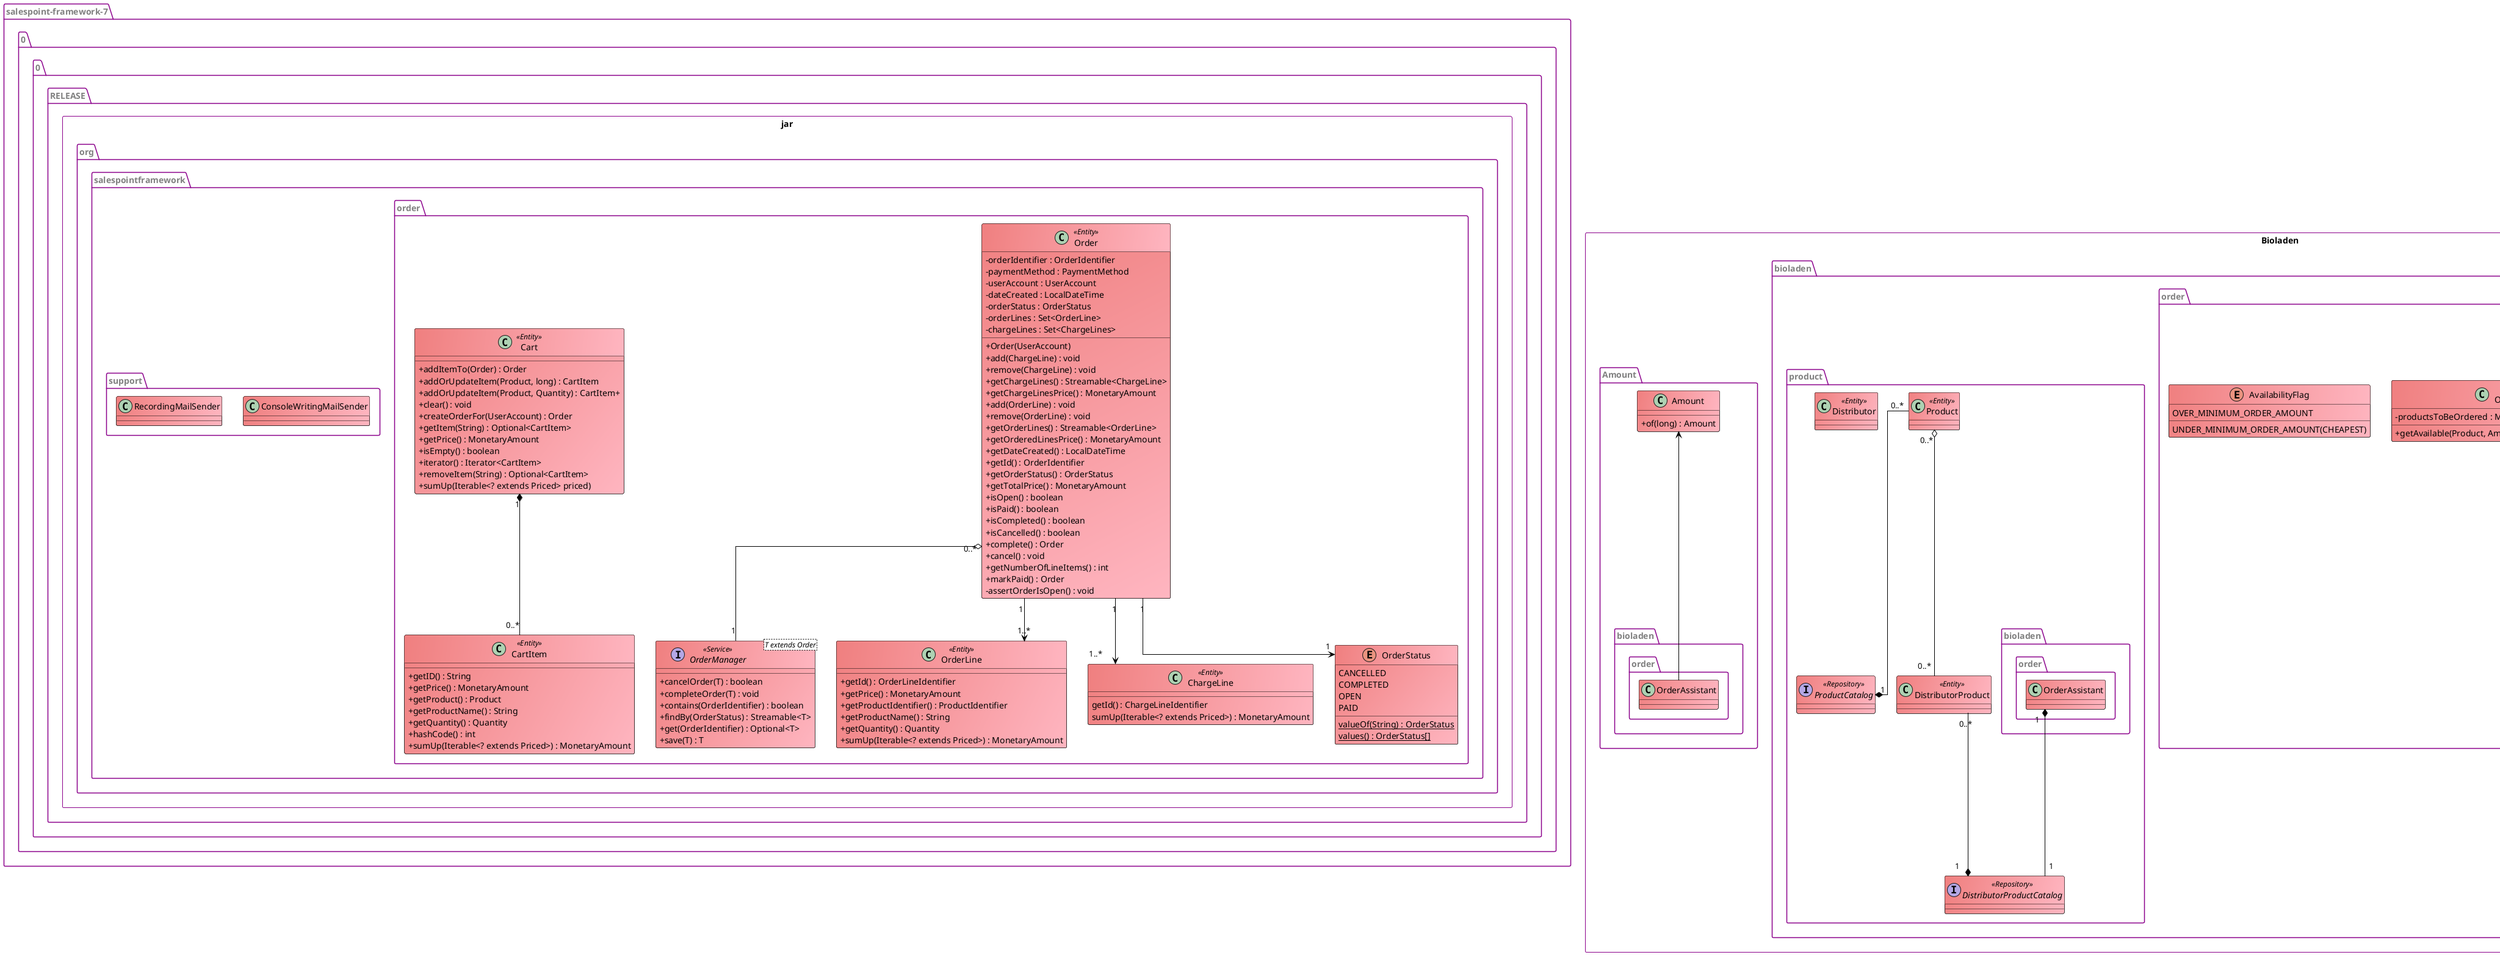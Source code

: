 @startuml

skinparam class {
	BackgroundColor #LightCoral/LightPink
    BorderColor Black
    ArrowColor  Black
}

skinparam package {
    FontColor Grey
    BorderColor DarkMagenta
}

skinparam classAttributeIconSize 0
skinparam linetype ortho

rectangle salespoint-framework-7.0.0.RELEASE.jar {
    namespace org.salespointframework.order {
        interface OrderManager <T extends Order> <<Service>>{
            +cancelOrder(T) : boolean
            +completeOrder(T) : void
            +contains(OrderIdentifier) : boolean
            +findBy(OrderStatus) : Streamable<T>
            +get(OrderIdentifier) : Optional<T>
            +save(T) : T
        }

        class Order <<Entity>>{
            -orderIdentifier : OrderIdentifier
            -paymentMethod : PaymentMethod
            -userAccount : UserAccount
            -dateCreated : LocalDateTime
            -orderStatus : OrderStatus
            -orderLines : Set<OrderLine>
            -chargeLines : Set<ChargeLines>

            +Order(UserAccount)
            +add(ChargeLine) : void
            +remove(ChargeLine) : void
            +getChargeLines() : Streamable<ChargeLine>
            +getChargeLinesPrice() : MonetaryAmount
            +add(OrderLine) : void
            +remove(OrderLine) : void
            +getOrderLines() : Streamable<OrderLine>
            +getOrderedLinesPrice() : MonetaryAmount
            +getDateCreated() : LocalDateTime
            +getId() : OrderIdentifier
            +getOrderStatus() : OrderStatus
            +getTotalPrice() : MonetaryAmount
            +isOpen() : boolean
            +isPaid() : boolean
            +isCompleted() : boolean
            +isCancelled() : boolean
            +complete() : Order
            +cancel() : void
            +getNumberOfLineItems() : int
            +markPaid() : Order
            -assertOrderIsOpen() : void
        }

        class Cart <<Entity>>{
            +addItemTo(Order) : Order
            +addOrUpdateItem(Product, long) : CartItem
            +addOrUpdateItem(Product, Quantity) : CartItem+
            +clear() : void
            +createOrderFor(UserAccount) : Order
            +getItem(String) : Optional<CartItem>
            +getPrice() : MonetaryAmount
            +isEmpty() : boolean
            +iterator() : Iterator<CartItem>
            +removeItem(String) : Optional<CartItem>
            +sumUp(Iterable<? extends Priced> priced)
        }

        class CartItem <<Entity>>{
            +getID() : String
            +getPrice() : MonetaryAmount
            +getProduct() : Product
            +getProductName() : String
            +getQuantity() : Quantity
            +hashCode() : int
            +sumUp(Iterable<? extends Priced>) : MonetaryAmount
        }

        class OrderLine <<Entity>> {
            +getId() : OrderLineIdentifier
            +getPrice() : MonetaryAmount
            +getProductIdentifier() : ProductIdentifier
            +getProductName() : String
            +getQuantity() : Quantity
            +sumUp(Iterable<? extends Priced>) : MonetaryAmount
        }

        class ChargeLine <<Entity>> {
            getId() : ChargeLineIdentifier
            sumUp(Iterable<? extends Priced>) : MonetaryAmount
        }

        enum OrderStatus {
            CANCELLED
            COMPLETED
            OPEN
            PAID

            {static} valueOf(String) : OrderStatus
            {static} values() : OrderStatus[]
        }


        Order "1" --> "1" OrderStatus
        Order "1" --> "1..*" OrderLine
        Order "1" --> "1..*" ChargeLine
        Cart "1" *-- "0..*" CartItem
        Order "0..*" o-- "1" OrderManager
    }

    namespace org.salespointframework.support {
        class ConsoleWritingMailSender {

        }

        class RecordingMailSender {

        }

    }

}



rectangle Bioladen {
    namespace bioladen.order {
        class Order <<Entity>> extends org.salespointframework.order.Order {
            -distributor : Distributor

            +Order(UserAccount, Distributor)
        }

        class OrderAssistant <<Service>> {
            -productsToBeOrdered : Map<DistributorProduct, Amount>

            +getAvailable(Product, Amount) :
        }

        enum AvailabilityFlag {
            UNDER_MINIMUM_ORDER_AMOUNT(CHEAPEST)
            OVER_MINIMUM_ORDER_AMOUNT

        }
        org.salespointframework.support.ConsoleWritingMailSender <-- bioladen.order.OrderAssistant
        OrderAssistant "1" o-- "1" Order
    }

    namespace bioladen.product {

        interface ProductCatalog <<Repository>> {

        }

        interface DistributorProductCatalog <<Repository>> {

        }

        class DistributorProduct <<Entity>> {

        }

        class Product <<Entity>> {

        }

        class Distributor <<Entity>> {

        }



        Product "0..*" o-- "0..*" DistributorProduct
        DistributorProduct "0..*" --* "1" DistributorProductCatalog
        Product "0..*" --* "1" ProductCatalog


        bioladen.order.OrderAssistant "1" *-- "1" DistributorProductCatalog


    }
    namespace Amount {
        class Amount {
            +of(long) : Amount

        }
        Amount <-- bioladen.order.OrderAssistant
    }

}

@enduml